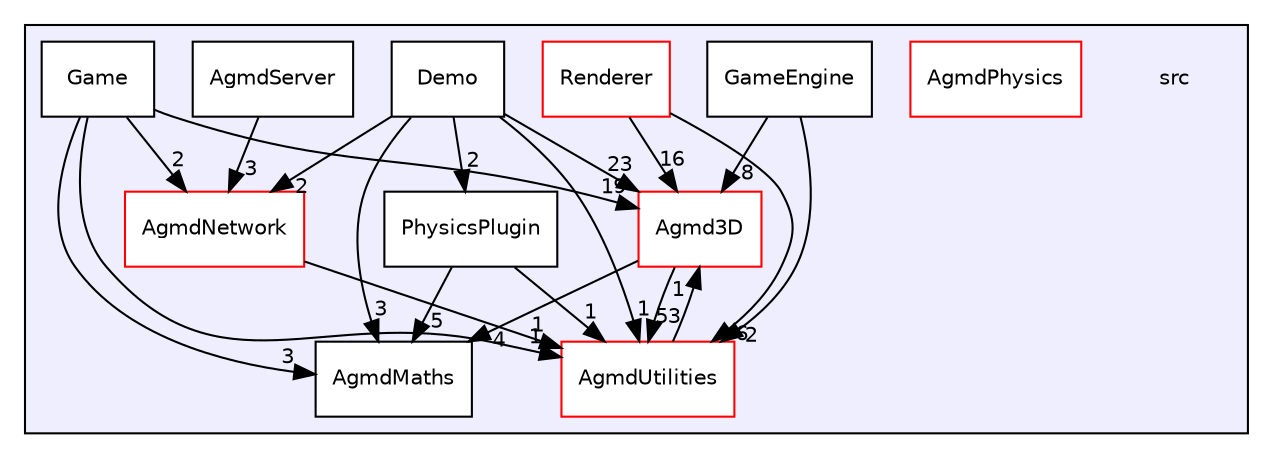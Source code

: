 digraph "J:/Projet Infographie/Moteur3D/AgmdEngine/src" {
  compound=true
  node [ fontsize="10", fontname="Helvetica"];
  edge [ labelfontsize="10", labelfontname="Helvetica"];
  subgraph clusterdir_68267d1309a1af8e8297ef4c3efbcdba {
    graph [ bgcolor="#eeeeff", pencolor="black", label="" URL="dir_68267d1309a1af8e8297ef4c3efbcdba.html"];
    dir_68267d1309a1af8e8297ef4c3efbcdba [shape=plaintext label="src"];
    dir_6853730d55950a0ae3cc0847756537f9 [shape=box label="Agmd3D" color="red" fillcolor="white" style="filled" URL="dir_6853730d55950a0ae3cc0847756537f9.html"];
    dir_11b2fd0a0d83f7a56382709eb2bd9ecd [shape=box label="AgmdMaths" color="black" fillcolor="white" style="filled" URL="dir_11b2fd0a0d83f7a56382709eb2bd9ecd.html"];
    dir_12299c4a9483430ea7a300cc7a159921 [shape=box label="AgmdNetwork" color="red" fillcolor="white" style="filled" URL="dir_12299c4a9483430ea7a300cc7a159921.html"];
    dir_d1c48ba94c024ec0fa82e8ddbf62b59c [shape=box label="AgmdPhysics" color="red" fillcolor="white" style="filled" URL="dir_d1c48ba94c024ec0fa82e8ddbf62b59c.html"];
    dir_66ccb0267ab8269042089b3e2f9d9daf [shape=box label="AgmdServer" color="black" fillcolor="white" style="filled" URL="dir_66ccb0267ab8269042089b3e2f9d9daf.html"];
    dir_7c59fcbadd8abb39f7ae389316a19242 [shape=box label="AgmdUtilities" color="red" fillcolor="white" style="filled" URL="dir_7c59fcbadd8abb39f7ae389316a19242.html"];
    dir_c4f54cdd2868ad8cb690bc06bc3a5c87 [shape=box label="Demo" color="black" fillcolor="white" style="filled" URL="dir_c4f54cdd2868ad8cb690bc06bc3a5c87.html"];
    dir_b43036362fece0f978c3c8156df55d19 [shape=box label="Game" color="black" fillcolor="white" style="filled" URL="dir_b43036362fece0f978c3c8156df55d19.html"];
    dir_1b0ee1df51920bca43d2d7c09fefb787 [shape=box label="GameEngine" color="black" fillcolor="white" style="filled" URL="dir_1b0ee1df51920bca43d2d7c09fefb787.html"];
    dir_53315136742343cd33e610abe4de8f4b [shape=box label="PhysicsPlugin" color="black" fillcolor="white" style="filled" URL="dir_53315136742343cd33e610abe4de8f4b.html"];
    dir_c9841dba4aafcad4bcaa301bc8bfa1b1 [shape=box label="Renderer" color="red" fillcolor="white" style="filled" URL="dir_c9841dba4aafcad4bcaa301bc8bfa1b1.html"];
  }
  dir_1b0ee1df51920bca43d2d7c09fefb787->dir_7c59fcbadd8abb39f7ae389316a19242 [headlabel="2", labeldistance=1.5 headhref="dir_000006_000023.html"];
  dir_1b0ee1df51920bca43d2d7c09fefb787->dir_6853730d55950a0ae3cc0847756537f9 [headlabel="8", labeldistance=1.5 headhref="dir_000006_000001.html"];
  dir_c9841dba4aafcad4bcaa301bc8bfa1b1->dir_7c59fcbadd8abb39f7ae389316a19242 [headlabel="6", labeldistance=1.5 headhref="dir_000029_000023.html"];
  dir_c9841dba4aafcad4bcaa301bc8bfa1b1->dir_6853730d55950a0ae3cc0847756537f9 [headlabel="16", labeldistance=1.5 headhref="dir_000029_000001.html"];
  dir_7c59fcbadd8abb39f7ae389316a19242->dir_6853730d55950a0ae3cc0847756537f9 [headlabel="1", labeldistance=1.5 headhref="dir_000023_000001.html"];
  dir_6853730d55950a0ae3cc0847756537f9->dir_7c59fcbadd8abb39f7ae389316a19242 [headlabel="53", labeldistance=1.5 headhref="dir_000001_000023.html"];
  dir_6853730d55950a0ae3cc0847756537f9->dir_11b2fd0a0d83f7a56382709eb2bd9ecd [headlabel="4", labeldistance=1.5 headhref="dir_000001_000013.html"];
  dir_c4f54cdd2868ad8cb690bc06bc3a5c87->dir_7c59fcbadd8abb39f7ae389316a19242 [headlabel="1", labeldistance=1.5 headhref="dir_000026_000023.html"];
  dir_c4f54cdd2868ad8cb690bc06bc3a5c87->dir_11b2fd0a0d83f7a56382709eb2bd9ecd [headlabel="3", labeldistance=1.5 headhref="dir_000026_000013.html"];
  dir_c4f54cdd2868ad8cb690bc06bc3a5c87->dir_6853730d55950a0ae3cc0847756537f9 [headlabel="23", labeldistance=1.5 headhref="dir_000026_000001.html"];
  dir_c4f54cdd2868ad8cb690bc06bc3a5c87->dir_53315136742343cd33e610abe4de8f4b [headlabel="2", labeldistance=1.5 headhref="dir_000026_000021.html"];
  dir_c4f54cdd2868ad8cb690bc06bc3a5c87->dir_12299c4a9483430ea7a300cc7a159921 [headlabel="2", labeldistance=1.5 headhref="dir_000026_000016.html"];
  dir_b43036362fece0f978c3c8156df55d19->dir_7c59fcbadd8abb39f7ae389316a19242 [headlabel="1", labeldistance=1.5 headhref="dir_000027_000023.html"];
  dir_b43036362fece0f978c3c8156df55d19->dir_11b2fd0a0d83f7a56382709eb2bd9ecd [headlabel="3", labeldistance=1.5 headhref="dir_000027_000013.html"];
  dir_b43036362fece0f978c3c8156df55d19->dir_6853730d55950a0ae3cc0847756537f9 [headlabel="19", labeldistance=1.5 headhref="dir_000027_000001.html"];
  dir_b43036362fece0f978c3c8156df55d19->dir_12299c4a9483430ea7a300cc7a159921 [headlabel="2", labeldistance=1.5 headhref="dir_000027_000016.html"];
  dir_53315136742343cd33e610abe4de8f4b->dir_7c59fcbadd8abb39f7ae389316a19242 [headlabel="1", labeldistance=1.5 headhref="dir_000021_000023.html"];
  dir_53315136742343cd33e610abe4de8f4b->dir_11b2fd0a0d83f7a56382709eb2bd9ecd [headlabel="5", labeldistance=1.5 headhref="dir_000021_000013.html"];
  dir_12299c4a9483430ea7a300cc7a159921->dir_7c59fcbadd8abb39f7ae389316a19242 [headlabel="1", labeldistance=1.5 headhref="dir_000016_000023.html"];
  dir_66ccb0267ab8269042089b3e2f9d9daf->dir_12299c4a9483430ea7a300cc7a159921 [headlabel="3", labeldistance=1.5 headhref="dir_000025_000016.html"];
}
